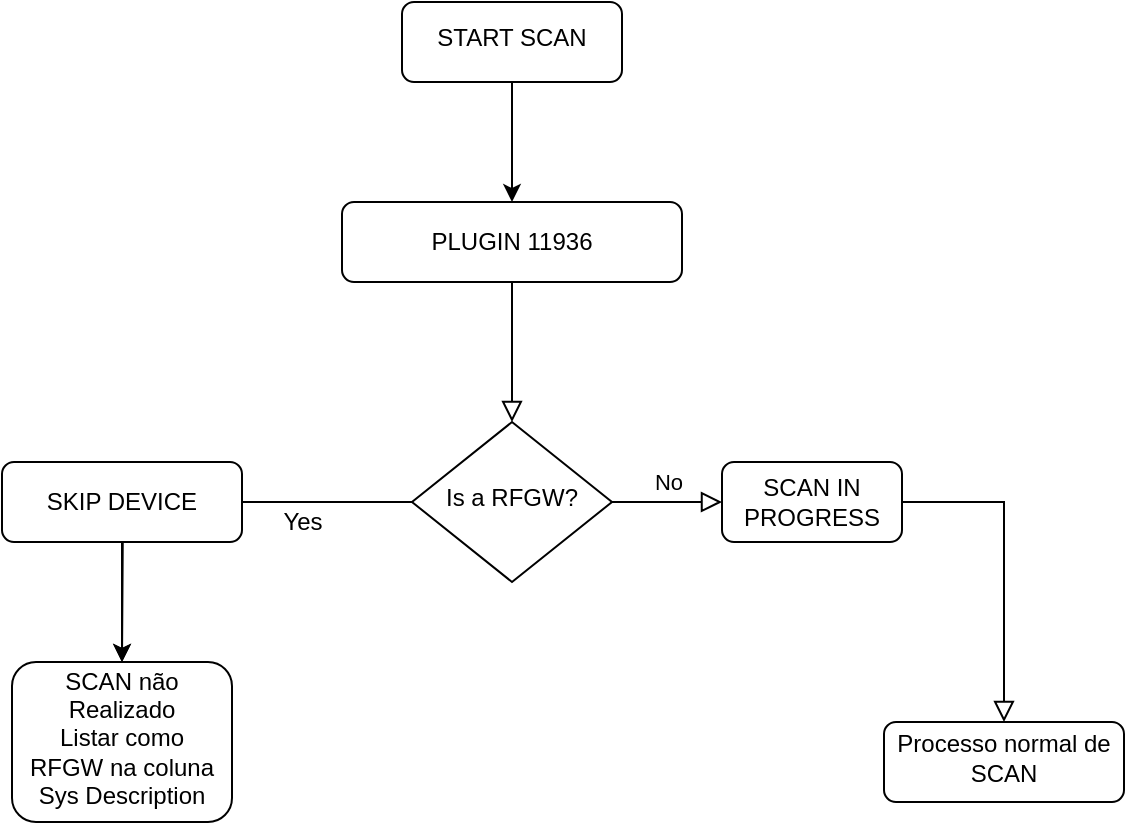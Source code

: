 <mxfile version="21.2.2" type="github">
  <diagram id="B21st1OlzCJdoa5PMOJx" name="Page-1">
    <mxGraphModel dx="954" dy="574" grid="0" gridSize="10" guides="1" tooltips="1" connect="1" arrows="1" fold="1" page="1" pageScale="1" pageWidth="827" pageHeight="1169" math="0" shadow="0">
      <root>
        <mxCell id="0" />
        <mxCell id="1" parent="0" />
        <mxCell id="cw7cUYF7PTUHX6fckklQ-1" value="" style="rounded=0;html=1;jettySize=auto;orthogonalLoop=1;fontSize=11;endArrow=block;endFill=0;endSize=8;strokeWidth=1;shadow=0;labelBackgroundColor=none;edgeStyle=orthogonalEdgeStyle;" parent="1" source="cw7cUYF7PTUHX6fckklQ-2" target="cw7cUYF7PTUHX6fckklQ-4" edge="1">
          <mxGeometry relative="1" as="geometry" />
        </mxCell>
        <mxCell id="cw7cUYF7PTUHX6fckklQ-2" value="PLUGIN 11936" style="rounded=1;whiteSpace=wrap;html=1;fontSize=12;glass=0;strokeWidth=1;shadow=0;" parent="1" vertex="1">
          <mxGeometry x="289" y="130" width="170" height="40" as="geometry" />
        </mxCell>
        <mxCell id="cw7cUYF7PTUHX6fckklQ-3" value="" style="edgeStyle=orthogonalEdgeStyle;rounded=0;orthogonalLoop=1;jettySize=auto;html=1;" parent="1" source="cw7cUYF7PTUHX6fckklQ-4" edge="1">
          <mxGeometry relative="1" as="geometry">
            <mxPoint x="179" y="360" as="targetPoint" />
          </mxGeometry>
        </mxCell>
        <mxCell id="cw7cUYF7PTUHX6fckklQ-4" value="Is a RFGW?" style="rhombus;whiteSpace=wrap;html=1;shadow=0;fontFamily=Helvetica;fontSize=12;align=center;strokeWidth=1;spacing=6;spacingTop=-4;" parent="1" vertex="1">
          <mxGeometry x="324" y="240" width="100" height="80" as="geometry" />
        </mxCell>
        <mxCell id="cw7cUYF7PTUHX6fckklQ-5" value="" style="edgeStyle=orthogonalEdgeStyle;rounded=0;orthogonalLoop=1;jettySize=auto;html=1;" parent="1" source="cw7cUYF7PTUHX6fckklQ-6" edge="1">
          <mxGeometry relative="1" as="geometry">
            <mxPoint x="179" y="360" as="targetPoint" />
          </mxGeometry>
        </mxCell>
        <mxCell id="cw7cUYF7PTUHX6fckklQ-6" value="SKIP DEVICE" style="rounded=1;whiteSpace=wrap;html=1;fontSize=12;glass=0;strokeWidth=1;shadow=0;" parent="1" vertex="1">
          <mxGeometry x="119" y="260" width="120" height="40" as="geometry" />
        </mxCell>
        <mxCell id="cw7cUYF7PTUHX6fckklQ-7" value="SCAN IN PROGRESS" style="rounded=1;whiteSpace=wrap;html=1;fontSize=12;glass=0;strokeWidth=1;shadow=0;" parent="1" vertex="1">
          <mxGeometry x="479" y="260" width="90" height="40" as="geometry" />
        </mxCell>
        <mxCell id="cw7cUYF7PTUHX6fckklQ-8" value="No" style="edgeStyle=orthogonalEdgeStyle;rounded=0;html=1;jettySize=auto;orthogonalLoop=1;fontSize=11;endArrow=block;endFill=0;endSize=8;strokeWidth=1;shadow=0;labelBackgroundColor=none;exitX=1;exitY=0.5;exitDx=0;exitDy=0;" parent="1" source="cw7cUYF7PTUHX6fckklQ-4" target="cw7cUYF7PTUHX6fckklQ-7" edge="1">
          <mxGeometry y="10" relative="1" as="geometry">
            <mxPoint as="offset" />
            <mxPoint x="299" y="290" as="sourcePoint" />
            <mxPoint x="219" y="290" as="targetPoint" />
          </mxGeometry>
        </mxCell>
        <mxCell id="cw7cUYF7PTUHX6fckklQ-12" value="&lt;div&gt;SCAN não Realizado&lt;/div&gt;&lt;div&gt;Listar como RFGW na coluna Sys Description&lt;br&gt;&lt;/div&gt;" style="rounded=1;whiteSpace=wrap;html=1;shadow=0;strokeWidth=1;spacing=6;spacingTop=-4;" parent="1" vertex="1">
          <mxGeometry x="124" y="360" width="110" height="80" as="geometry" />
        </mxCell>
        <mxCell id="cw7cUYF7PTUHX6fckklQ-18" value="Yes" style="text;html=1;align=center;verticalAlign=middle;resizable=0;points=[];autosize=1;strokeColor=none;fillColor=none;" parent="1" vertex="1">
          <mxGeometry x="249" y="275" width="40" height="30" as="geometry" />
        </mxCell>
        <mxCell id="cw7cUYF7PTUHX6fckklQ-19" value="" style="edgeStyle=orthogonalEdgeStyle;rounded=0;html=1;jettySize=auto;orthogonalLoop=1;fontSize=11;endArrow=block;endFill=0;endSize=8;strokeWidth=1;shadow=0;labelBackgroundColor=none;entryX=0.5;entryY=0;entryDx=0;entryDy=0;exitX=1;exitY=0.5;exitDx=0;exitDy=0;" parent="1" source="cw7cUYF7PTUHX6fckklQ-7" target="cw7cUYF7PTUHX6fckklQ-20" edge="1">
          <mxGeometry y="10" relative="1" as="geometry">
            <mxPoint as="offset" />
            <mxPoint x="539" y="280" as="sourcePoint" />
            <mxPoint x="609" y="375" as="targetPoint" />
          </mxGeometry>
        </mxCell>
        <mxCell id="cw7cUYF7PTUHX6fckklQ-20" value="Processo normal de SCAN" style="rounded=1;whiteSpace=wrap;html=1;shadow=0;strokeWidth=1;spacing=6;spacingTop=-4;" parent="1" vertex="1">
          <mxGeometry x="560" y="390" width="120" height="40" as="geometry" />
        </mxCell>
        <mxCell id="cw7cUYF7PTUHX6fckklQ-25" value="" style="edgeStyle=orthogonalEdgeStyle;rounded=0;orthogonalLoop=1;jettySize=auto;html=1;" parent="1" source="cw7cUYF7PTUHX6fckklQ-24" target="cw7cUYF7PTUHX6fckklQ-2" edge="1">
          <mxGeometry relative="1" as="geometry" />
        </mxCell>
        <mxCell id="cw7cUYF7PTUHX6fckklQ-24" value="START SCAN" style="rounded=1;whiteSpace=wrap;html=1;shadow=0;strokeWidth=1;spacing=6;spacingTop=-4;" parent="1" vertex="1">
          <mxGeometry x="319" y="30" width="110" height="40" as="geometry" />
        </mxCell>
      </root>
    </mxGraphModel>
  </diagram>
</mxfile>
